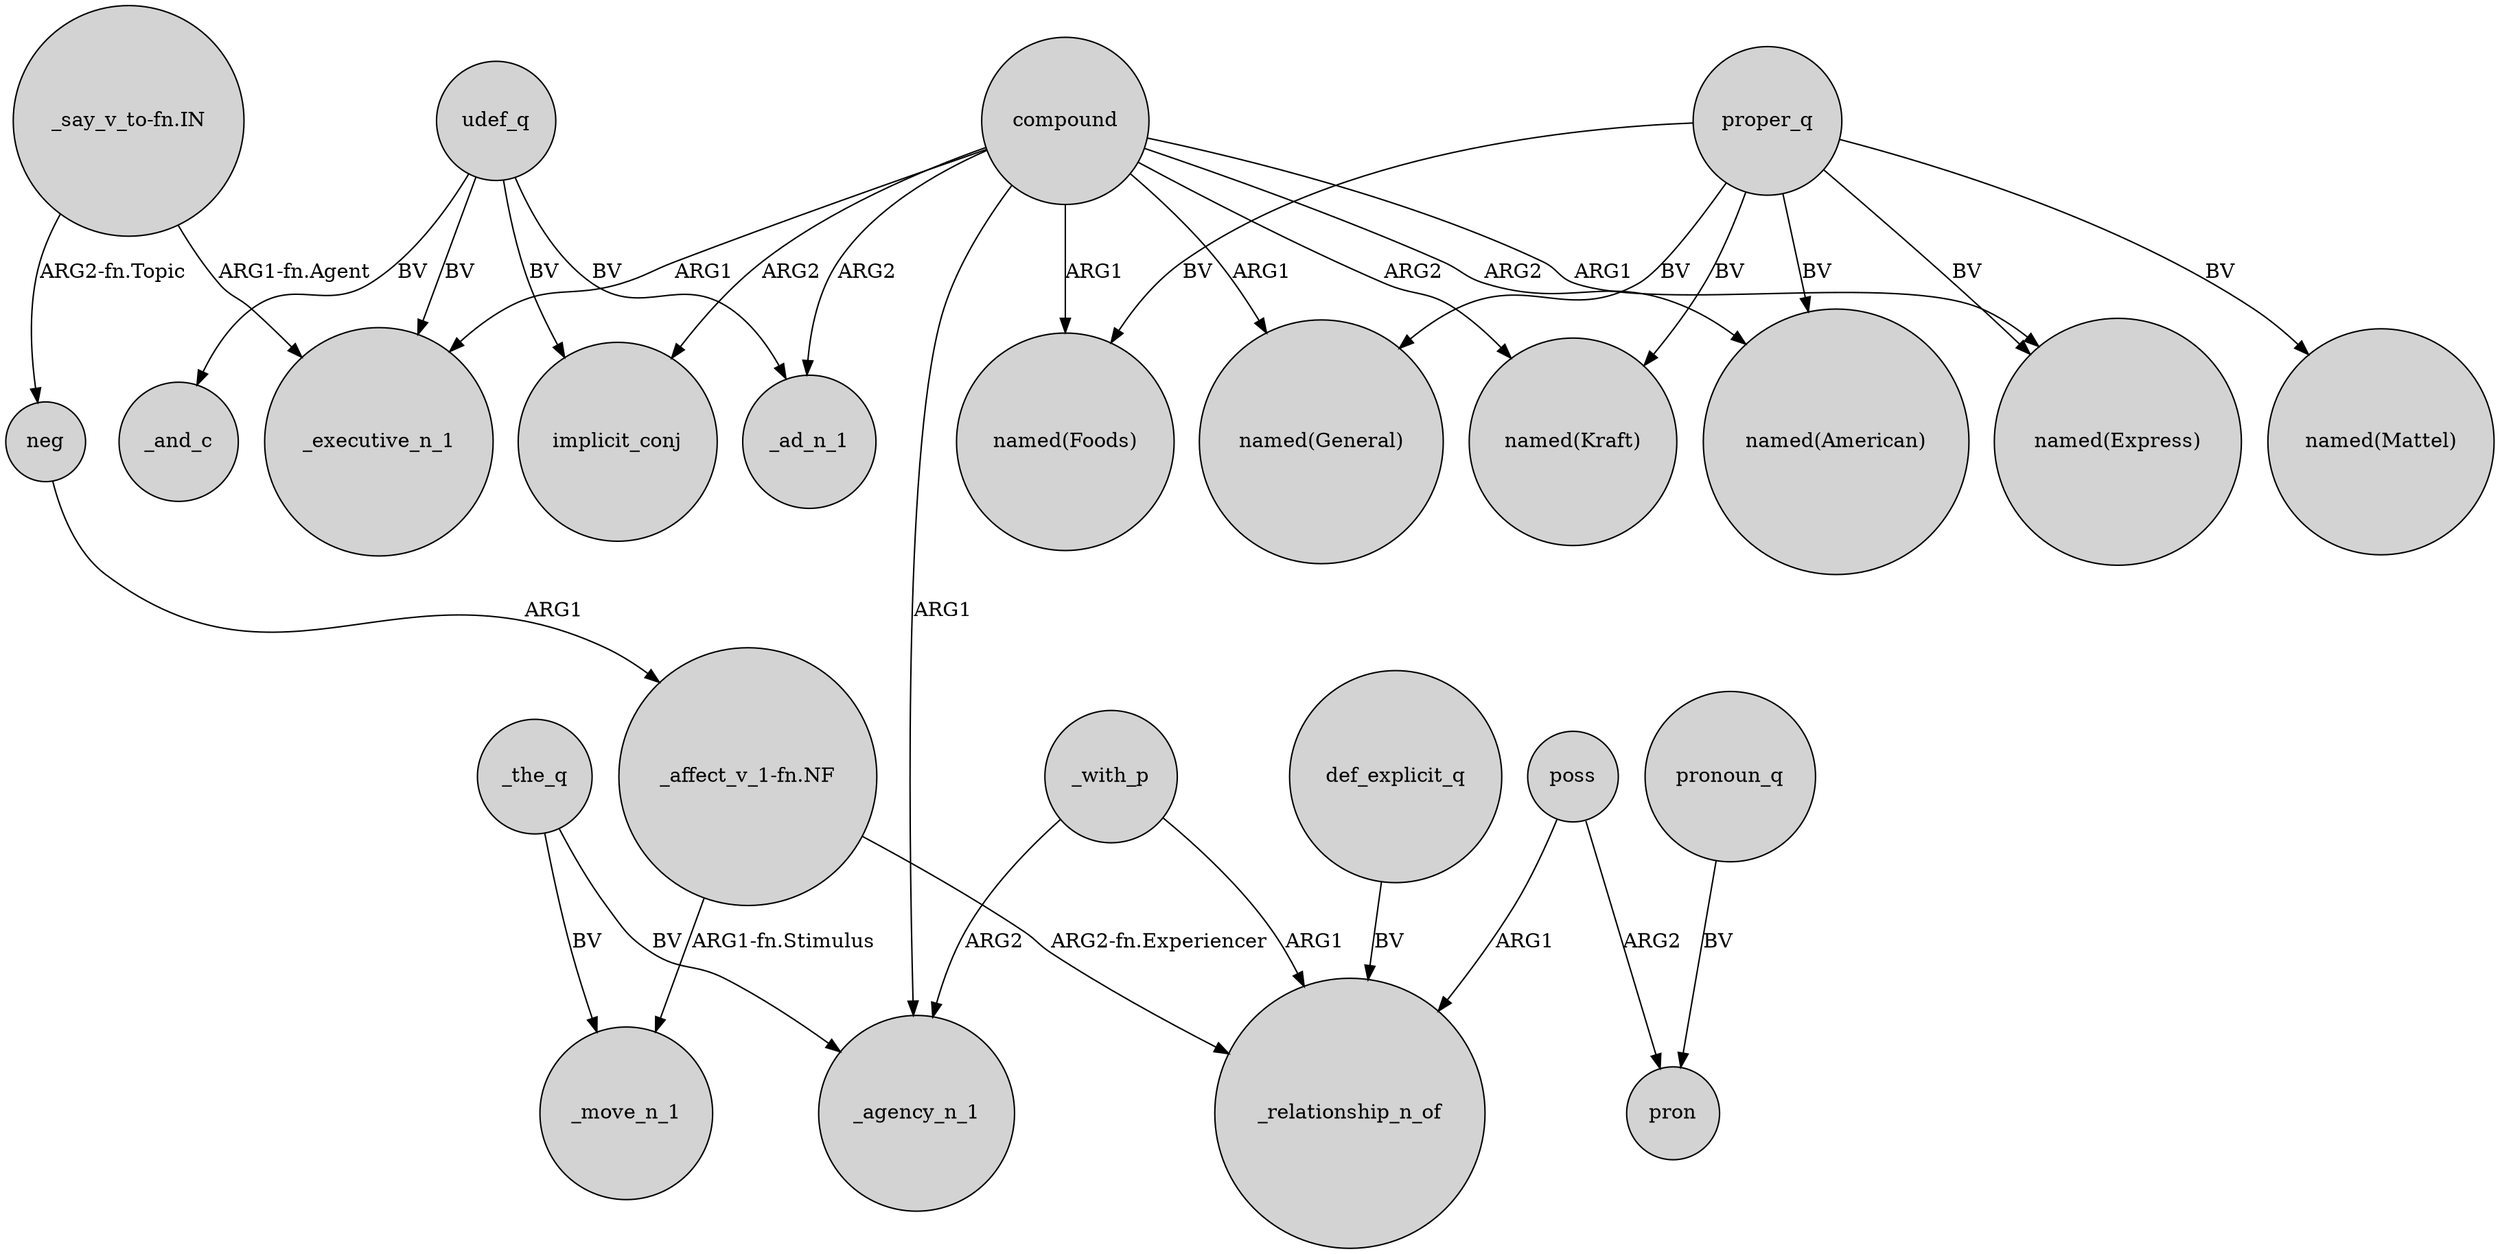 digraph {
	node [shape=circle style=filled]
	_the_q -> _agency_n_1 [label=BV]
	compound -> _agency_n_1 [label=ARG1]
	compound -> implicit_conj [label=ARG2]
	compound -> "named(General)" [label=ARG1]
	compound -> _ad_n_1 [label=ARG2]
	poss -> pron [label=ARG2]
	udef_q -> _executive_n_1 [label=BV]
	proper_q -> "named(American)" [label=BV]
	proper_q -> "named(Express)" [label=BV]
	proper_q -> "named(General)" [label=BV]
	proper_q -> "named(Kraft)" [label=BV]
	compound -> _executive_n_1 [label=ARG1]
	"_affect_v_1-fn.NF" -> _move_n_1 [label="ARG1-fn.Stimulus"]
	proper_q -> "named(Foods)" [label=BV]
	compound -> "named(Express)" [label=ARG1]
	udef_q -> implicit_conj [label=BV]
	_the_q -> _move_n_1 [label=BV]
	compound -> "named(American)" [label=ARG2]
	_with_p -> _agency_n_1 [label=ARG2]
	pronoun_q -> pron [label=BV]
	"_say_v_to-fn.IN" -> _executive_n_1 [label="ARG1-fn.Agent"]
	compound -> "named(Kraft)" [label=ARG2]
	_with_p -> _relationship_n_of [label=ARG1]
	compound -> "named(Foods)" [label=ARG1]
	udef_q -> _ad_n_1 [label=BV]
	poss -> _relationship_n_of [label=ARG1]
	"_say_v_to-fn.IN" -> neg [label="ARG2-fn.Topic"]
	def_explicit_q -> _relationship_n_of [label=BV]
	proper_q -> "named(Mattel)" [label=BV]
	udef_q -> _and_c [label=BV]
	"_affect_v_1-fn.NF" -> _relationship_n_of [label="ARG2-fn.Experiencer"]
	neg -> "_affect_v_1-fn.NF" [label=ARG1]
}
